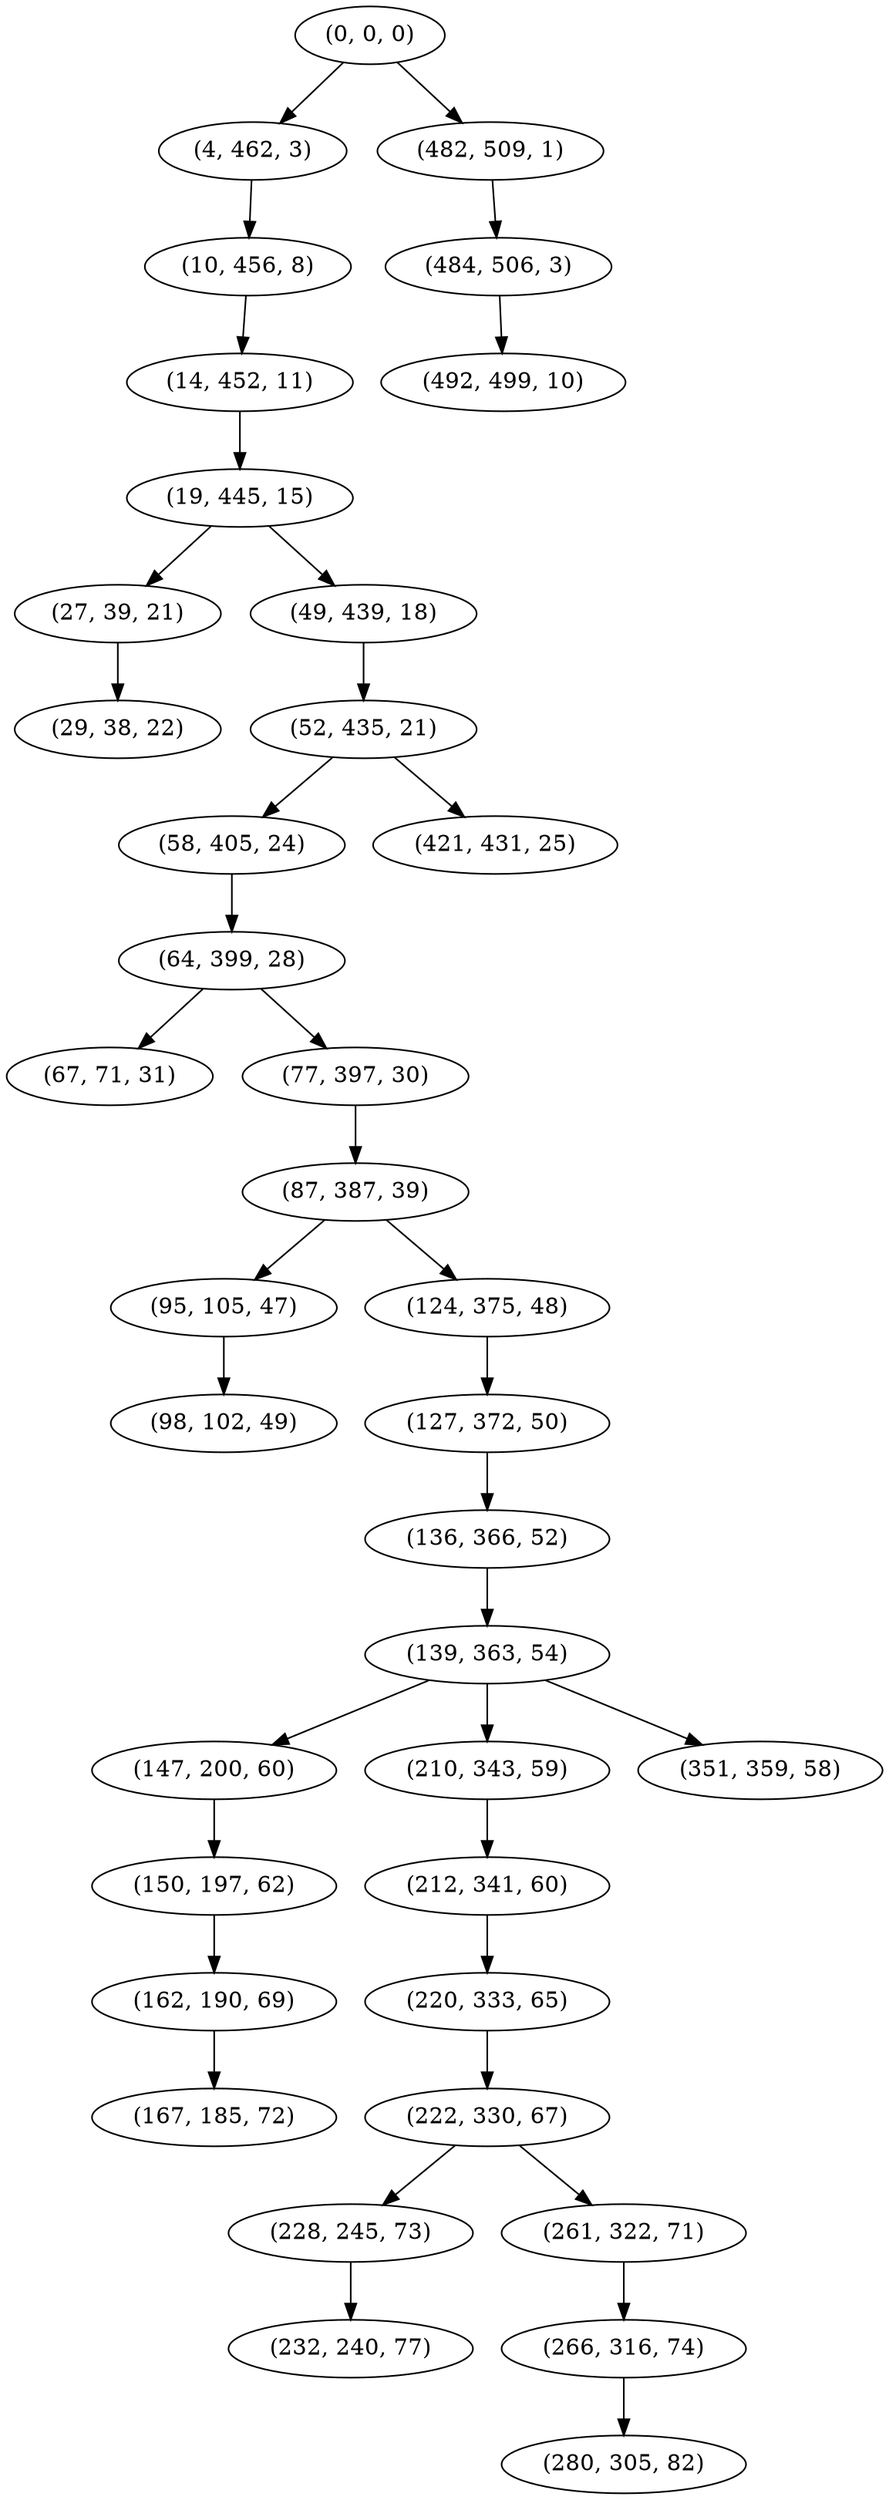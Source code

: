 digraph tree {
    "(0, 0, 0)";
    "(4, 462, 3)";
    "(10, 456, 8)";
    "(14, 452, 11)";
    "(19, 445, 15)";
    "(27, 39, 21)";
    "(29, 38, 22)";
    "(49, 439, 18)";
    "(52, 435, 21)";
    "(58, 405, 24)";
    "(64, 399, 28)";
    "(67, 71, 31)";
    "(77, 397, 30)";
    "(87, 387, 39)";
    "(95, 105, 47)";
    "(98, 102, 49)";
    "(124, 375, 48)";
    "(127, 372, 50)";
    "(136, 366, 52)";
    "(139, 363, 54)";
    "(147, 200, 60)";
    "(150, 197, 62)";
    "(162, 190, 69)";
    "(167, 185, 72)";
    "(210, 343, 59)";
    "(212, 341, 60)";
    "(220, 333, 65)";
    "(222, 330, 67)";
    "(228, 245, 73)";
    "(232, 240, 77)";
    "(261, 322, 71)";
    "(266, 316, 74)";
    "(280, 305, 82)";
    "(351, 359, 58)";
    "(421, 431, 25)";
    "(482, 509, 1)";
    "(484, 506, 3)";
    "(492, 499, 10)";
    "(0, 0, 0)" -> "(4, 462, 3)";
    "(0, 0, 0)" -> "(482, 509, 1)";
    "(4, 462, 3)" -> "(10, 456, 8)";
    "(10, 456, 8)" -> "(14, 452, 11)";
    "(14, 452, 11)" -> "(19, 445, 15)";
    "(19, 445, 15)" -> "(27, 39, 21)";
    "(19, 445, 15)" -> "(49, 439, 18)";
    "(27, 39, 21)" -> "(29, 38, 22)";
    "(49, 439, 18)" -> "(52, 435, 21)";
    "(52, 435, 21)" -> "(58, 405, 24)";
    "(52, 435, 21)" -> "(421, 431, 25)";
    "(58, 405, 24)" -> "(64, 399, 28)";
    "(64, 399, 28)" -> "(67, 71, 31)";
    "(64, 399, 28)" -> "(77, 397, 30)";
    "(77, 397, 30)" -> "(87, 387, 39)";
    "(87, 387, 39)" -> "(95, 105, 47)";
    "(87, 387, 39)" -> "(124, 375, 48)";
    "(95, 105, 47)" -> "(98, 102, 49)";
    "(124, 375, 48)" -> "(127, 372, 50)";
    "(127, 372, 50)" -> "(136, 366, 52)";
    "(136, 366, 52)" -> "(139, 363, 54)";
    "(139, 363, 54)" -> "(147, 200, 60)";
    "(139, 363, 54)" -> "(210, 343, 59)";
    "(139, 363, 54)" -> "(351, 359, 58)";
    "(147, 200, 60)" -> "(150, 197, 62)";
    "(150, 197, 62)" -> "(162, 190, 69)";
    "(162, 190, 69)" -> "(167, 185, 72)";
    "(210, 343, 59)" -> "(212, 341, 60)";
    "(212, 341, 60)" -> "(220, 333, 65)";
    "(220, 333, 65)" -> "(222, 330, 67)";
    "(222, 330, 67)" -> "(228, 245, 73)";
    "(222, 330, 67)" -> "(261, 322, 71)";
    "(228, 245, 73)" -> "(232, 240, 77)";
    "(261, 322, 71)" -> "(266, 316, 74)";
    "(266, 316, 74)" -> "(280, 305, 82)";
    "(482, 509, 1)" -> "(484, 506, 3)";
    "(484, 506, 3)" -> "(492, 499, 10)";
}
